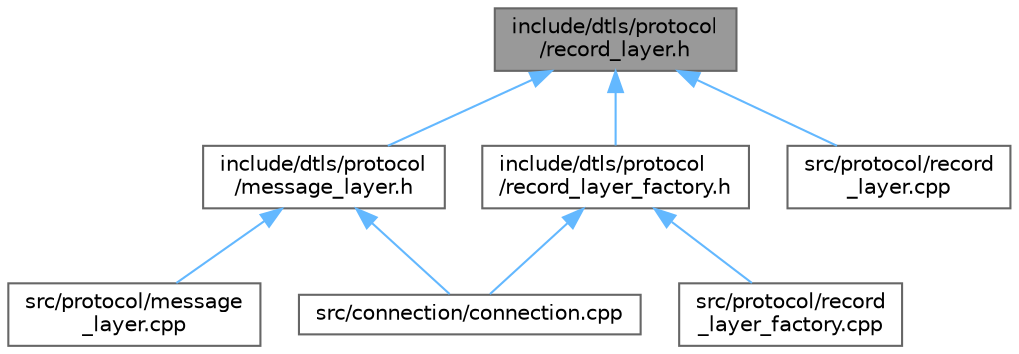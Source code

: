 digraph "include/dtls/protocol/record_layer.h"
{
 // LATEX_PDF_SIZE
  bgcolor="transparent";
  edge [fontname=Helvetica,fontsize=10,labelfontname=Helvetica,labelfontsize=10];
  node [fontname=Helvetica,fontsize=10,shape=box,height=0.2,width=0.4];
  Node1 [id="Node000001",label="include/dtls/protocol\l/record_layer.h",height=0.2,width=0.4,color="gray40", fillcolor="grey60", style="filled", fontcolor="black",tooltip=" "];
  Node1 -> Node2 [id="edge1_Node000001_Node000002",dir="back",color="steelblue1",style="solid",tooltip=" "];
  Node2 [id="Node000002",label="include/dtls/protocol\l/message_layer.h",height=0.2,width=0.4,color="grey40", fillcolor="white", style="filled",URL="$message__layer_8h.html",tooltip=" "];
  Node2 -> Node3 [id="edge2_Node000002_Node000003",dir="back",color="steelblue1",style="solid",tooltip=" "];
  Node3 [id="Node000003",label="src/connection/connection.cpp",height=0.2,width=0.4,color="grey40", fillcolor="white", style="filled",URL="$connection_8cpp.html",tooltip=" "];
  Node2 -> Node4 [id="edge3_Node000002_Node000004",dir="back",color="steelblue1",style="solid",tooltip=" "];
  Node4 [id="Node000004",label="src/protocol/message\l_layer.cpp",height=0.2,width=0.4,color="grey40", fillcolor="white", style="filled",URL="$message__layer_8cpp.html",tooltip=" "];
  Node1 -> Node5 [id="edge4_Node000001_Node000005",dir="back",color="steelblue1",style="solid",tooltip=" "];
  Node5 [id="Node000005",label="include/dtls/protocol\l/record_layer_factory.h",height=0.2,width=0.4,color="grey40", fillcolor="white", style="filled",URL="$record__layer__factory_8h.html",tooltip=" "];
  Node5 -> Node3 [id="edge5_Node000005_Node000003",dir="back",color="steelblue1",style="solid",tooltip=" "];
  Node5 -> Node6 [id="edge6_Node000005_Node000006",dir="back",color="steelblue1",style="solid",tooltip=" "];
  Node6 [id="Node000006",label="src/protocol/record\l_layer_factory.cpp",height=0.2,width=0.4,color="grey40", fillcolor="white", style="filled",URL="$record__layer__factory_8cpp.html",tooltip=" "];
  Node1 -> Node7 [id="edge7_Node000001_Node000007",dir="back",color="steelblue1",style="solid",tooltip=" "];
  Node7 [id="Node000007",label="src/protocol/record\l_layer.cpp",height=0.2,width=0.4,color="grey40", fillcolor="white", style="filled",URL="$record__layer_8cpp.html",tooltip=" "];
}
